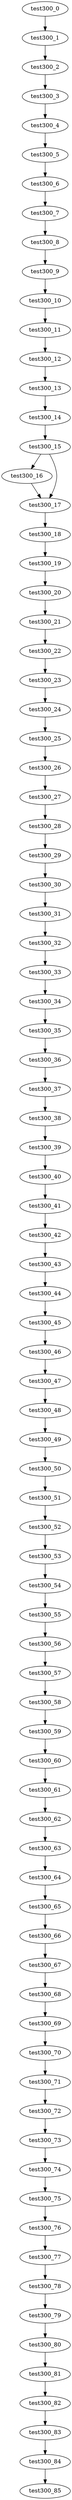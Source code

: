 digraph G {
test300_0->test300_1;
test300_1->test300_2;
test300_2->test300_3;
test300_3->test300_4;
test300_4->test300_5;
test300_5->test300_6;
test300_6->test300_7;
test300_7->test300_8;
test300_8->test300_9;
test300_9->test300_10;
test300_10->test300_11;
test300_11->test300_12;
test300_12->test300_13;
test300_13->test300_14;
test300_14->test300_15;
test300_15->test300_16;
test300_15->test300_17;
test300_16->test300_17;
test300_17->test300_18;
test300_18->test300_19;
test300_19->test300_20;
test300_20->test300_21;
test300_21->test300_22;
test300_22->test300_23;
test300_23->test300_24;
test300_24->test300_25;
test300_25->test300_26;
test300_26->test300_27;
test300_27->test300_28;
test300_28->test300_29;
test300_29->test300_30;
test300_30->test300_31;
test300_31->test300_32;
test300_32->test300_33;
test300_33->test300_34;
test300_34->test300_35;
test300_35->test300_36;
test300_36->test300_37;
test300_37->test300_38;
test300_38->test300_39;
test300_39->test300_40;
test300_40->test300_41;
test300_41->test300_42;
test300_42->test300_43;
test300_43->test300_44;
test300_44->test300_45;
test300_45->test300_46;
test300_46->test300_47;
test300_47->test300_48;
test300_48->test300_49;
test300_49->test300_50;
test300_50->test300_51;
test300_51->test300_52;
test300_52->test300_53;
test300_53->test300_54;
test300_54->test300_55;
test300_55->test300_56;
test300_56->test300_57;
test300_57->test300_58;
test300_58->test300_59;
test300_59->test300_60;
test300_60->test300_61;
test300_61->test300_62;
test300_62->test300_63;
test300_63->test300_64;
test300_64->test300_65;
test300_65->test300_66;
test300_66->test300_67;
test300_67->test300_68;
test300_68->test300_69;
test300_69->test300_70;
test300_70->test300_71;
test300_71->test300_72;
test300_72->test300_73;
test300_73->test300_74;
test300_74->test300_75;
test300_75->test300_76;
test300_76->test300_77;
test300_77->test300_78;
test300_78->test300_79;
test300_79->test300_80;
test300_80->test300_81;
test300_81->test300_82;
test300_82->test300_83;
test300_83->test300_84;
test300_84->test300_85;

}
